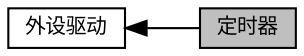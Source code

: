 digraph "定时器"
{
  edge [fontname="黑体",fontsize="10",labelfontname="黑体",labelfontsize="10"];
  node [fontname="黑体",fontsize="10",shape=box];
  rankdir=LR;
  Node1 [label="外设驱动",height=0.2,width=0.4,color="black", fillcolor="white", style="filled",URL="$group__mwv__service__hardware.html",tooltip="提供基本的硬件操作服务，例如串口、定时器、模数转换"];
  Node0 [label="定时器",height=0.2,width=0.4,color="black", fillcolor="grey75", style="filled", fontcolor="black",tooltip=" "];
  Node1->Node0 [shape=plaintext, dir="back", style="solid"];
}
